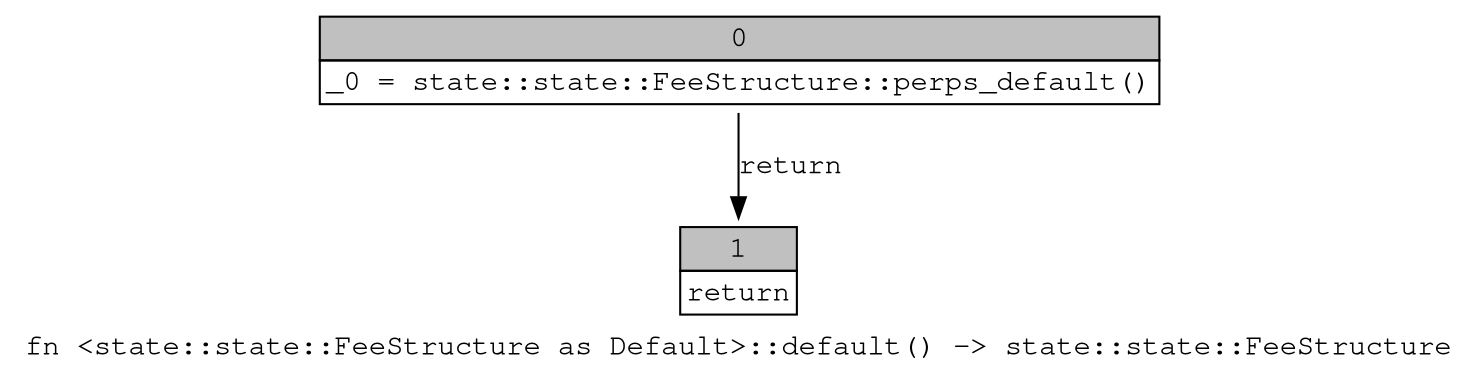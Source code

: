 digraph Mir_0_4181 {
    graph [fontname="Courier, monospace"];
    node [fontname="Courier, monospace"];
    edge [fontname="Courier, monospace"];
    label=<fn &lt;state::state::FeeStructure as Default&gt;::default() -&gt; state::state::FeeStructure<br align="left"/>>;
    bb0__0_4181 [shape="none", label=<<table border="0" cellborder="1" cellspacing="0"><tr><td bgcolor="gray" align="center" colspan="1">0</td></tr><tr><td align="left">_0 = state::state::FeeStructure::perps_default()</td></tr></table>>];
    bb1__0_4181 [shape="none", label=<<table border="0" cellborder="1" cellspacing="0"><tr><td bgcolor="gray" align="center" colspan="1">1</td></tr><tr><td align="left">return</td></tr></table>>];
    bb0__0_4181 -> bb1__0_4181 [label="return"];
}
